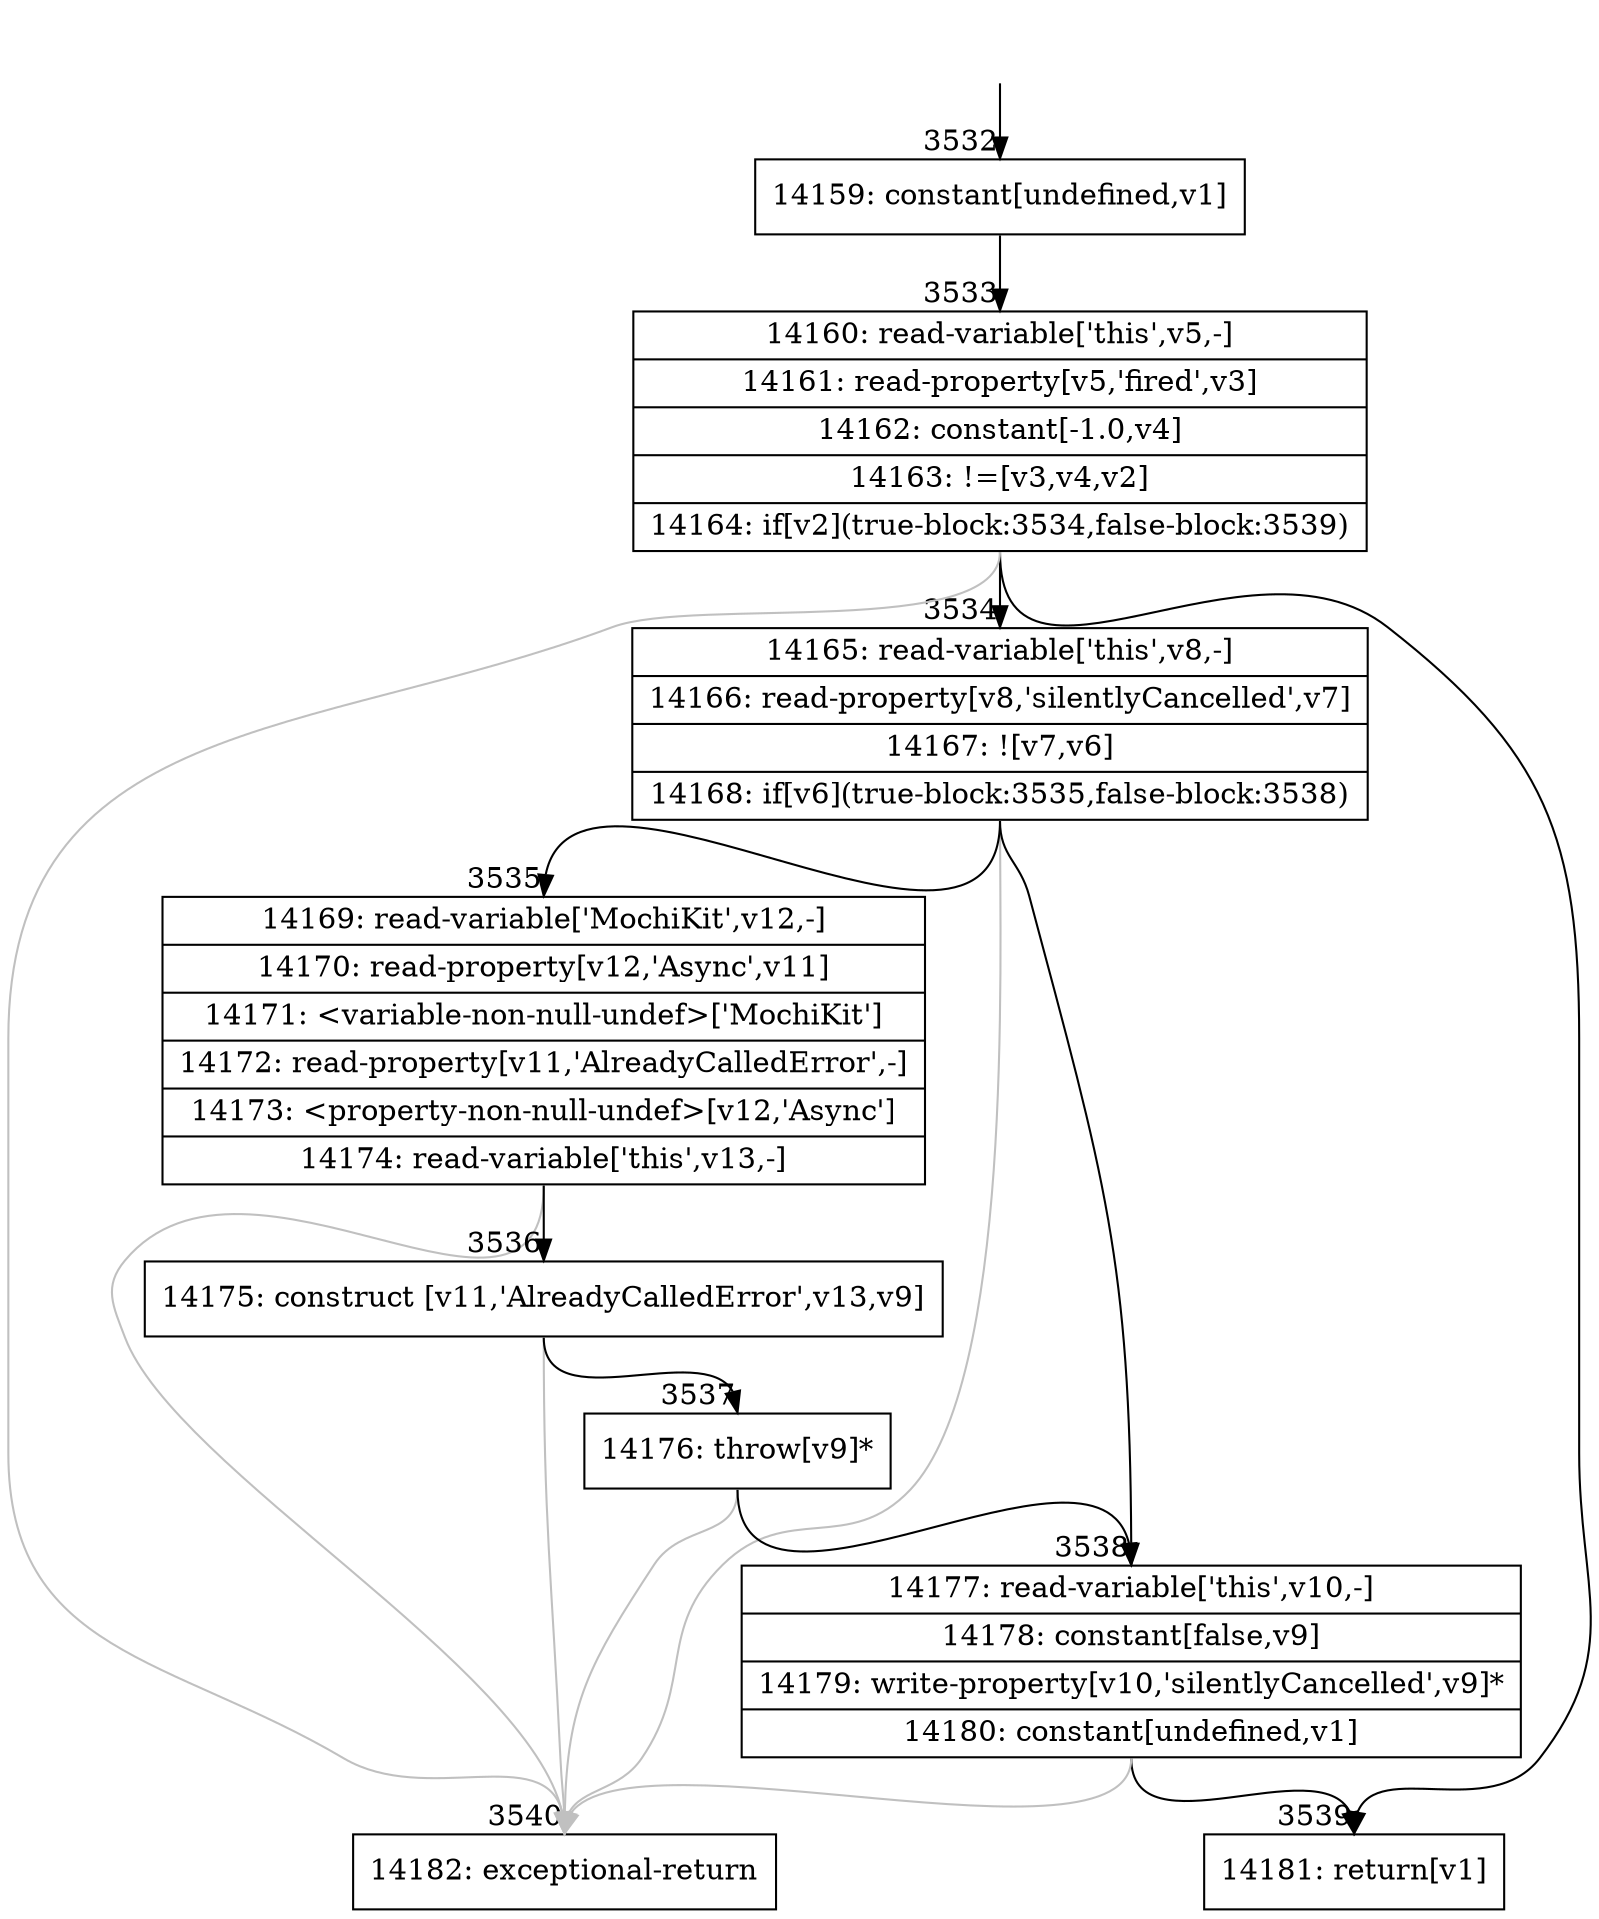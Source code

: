 digraph {
rankdir="TD"
BB_entry265[shape=none,label=""];
BB_entry265 -> BB3532 [tailport=s, headport=n, headlabel="    3532"]
BB3532 [shape=record label="{14159: constant[undefined,v1]}" ] 
BB3532 -> BB3533 [tailport=s, headport=n, headlabel="      3533"]
BB3533 [shape=record label="{14160: read-variable['this',v5,-]|14161: read-property[v5,'fired',v3]|14162: constant[-1.0,v4]|14163: !=[v3,v4,v2]|14164: if[v2](true-block:3534,false-block:3539)}" ] 
BB3533 -> BB3534 [tailport=s, headport=n, headlabel="      3534"]
BB3533 -> BB3539 [tailport=s, headport=n, headlabel="      3539"]
BB3533 -> BB3540 [tailport=s, headport=n, color=gray, headlabel="      3540"]
BB3534 [shape=record label="{14165: read-variable['this',v8,-]|14166: read-property[v8,'silentlyCancelled',v7]|14167: ![v7,v6]|14168: if[v6](true-block:3535,false-block:3538)}" ] 
BB3534 -> BB3535 [tailport=s, headport=n, headlabel="      3535"]
BB3534 -> BB3538 [tailport=s, headport=n, headlabel="      3538"]
BB3534 -> BB3540 [tailport=s, headport=n, color=gray]
BB3535 [shape=record label="{14169: read-variable['MochiKit',v12,-]|14170: read-property[v12,'Async',v11]|14171: \<variable-non-null-undef\>['MochiKit']|14172: read-property[v11,'AlreadyCalledError',-]|14173: \<property-non-null-undef\>[v12,'Async']|14174: read-variable['this',v13,-]}" ] 
BB3535 -> BB3536 [tailport=s, headport=n, headlabel="      3536"]
BB3535 -> BB3540 [tailport=s, headport=n, color=gray]
BB3536 [shape=record label="{14175: construct [v11,'AlreadyCalledError',v13,v9]}" ] 
BB3536 -> BB3537 [tailport=s, headport=n, headlabel="      3537"]
BB3536 -> BB3540 [tailport=s, headport=n, color=gray]
BB3537 [shape=record label="{14176: throw[v9]*}" ] 
BB3537 -> BB3538 [tailport=s, headport=n]
BB3537 -> BB3540 [tailport=s, headport=n, color=gray]
BB3538 [shape=record label="{14177: read-variable['this',v10,-]|14178: constant[false,v9]|14179: write-property[v10,'silentlyCancelled',v9]*|14180: constant[undefined,v1]}" ] 
BB3538 -> BB3539 [tailport=s, headport=n]
BB3538 -> BB3540 [tailport=s, headport=n, color=gray]
BB3539 [shape=record label="{14181: return[v1]}" ] 
BB3540 [shape=record label="{14182: exceptional-return}" ] 
//#$~ 2341
}
